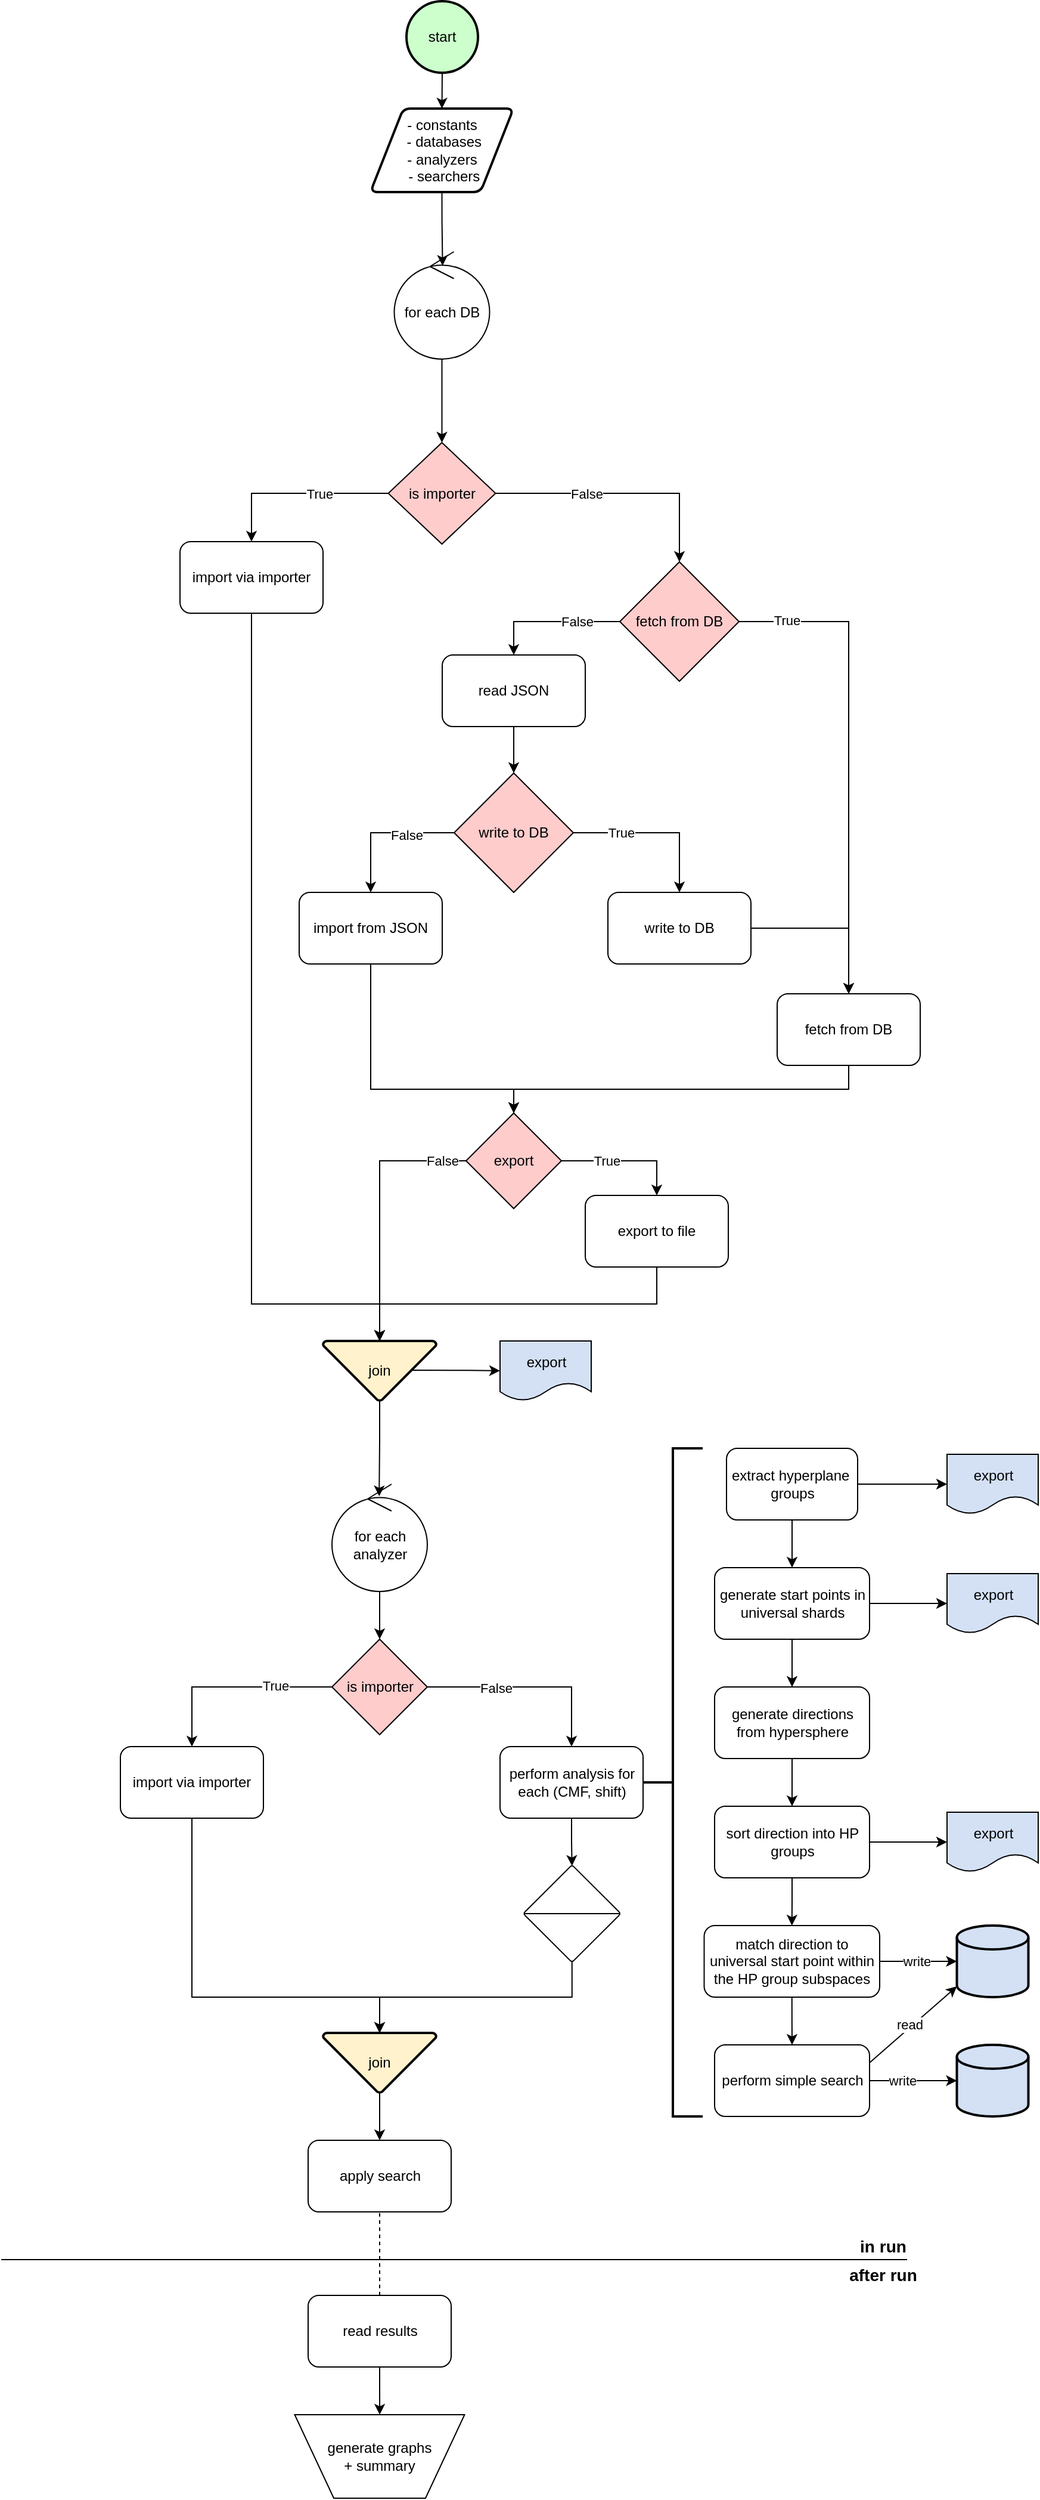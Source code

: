 <mxfile version="28.2.8">
  <diagram name="Page-1" id="MzJ_nT4LreOSaZLbP-9O">
    <mxGraphModel dx="2511" dy="1631" grid="1" gridSize="10" guides="1" tooltips="1" connect="1" arrows="1" fold="1" page="1" pageScale="1" pageWidth="850" pageHeight="1100" math="0" shadow="0">
      <root>
        <mxCell id="0" />
        <mxCell id="1" parent="0" />
        <mxCell id="xtXBXruxO_-biEpYpfWu-31" style="edgeStyle=orthogonalEdgeStyle;rounded=0;orthogonalLoop=1;jettySize=auto;html=1;exitX=0;exitY=0.5;exitDx=0;exitDy=0;exitPerimeter=0;entryX=0.5;entryY=0;entryDx=0;entryDy=0;" edge="1" parent="1" source="xtXBXruxO_-biEpYpfWu-22" target="xtXBXruxO_-biEpYpfWu-29">
          <mxGeometry relative="1" as="geometry" />
        </mxCell>
        <mxCell id="xtXBXruxO_-biEpYpfWu-22" value="start" style="strokeWidth=2;html=1;shape=mxgraph.flowchart.start_2;whiteSpace=wrap;direction=north;fillColor=#CCFFCC;" vertex="1" parent="1">
          <mxGeometry x="380" y="138" width="60" height="60" as="geometry" />
        </mxCell>
        <mxCell id="xtXBXruxO_-biEpYpfWu-37" style="edgeStyle=orthogonalEdgeStyle;rounded=0;orthogonalLoop=1;jettySize=auto;html=1;exitX=0;exitY=0.5;exitDx=0;exitDy=0;entryX=0.5;entryY=0;entryDx=0;entryDy=0;" edge="1" parent="1" source="xtXBXruxO_-biEpYpfWu-185" target="xtXBXruxO_-biEpYpfWu-58">
          <mxGeometry relative="1" as="geometry">
            <mxPoint x="361" y="543" as="sourcePoint" />
            <mxPoint x="250" y="678" as="targetPoint" />
          </mxGeometry>
        </mxCell>
        <mxCell id="xtXBXruxO_-biEpYpfWu-41" value="True" style="edgeLabel;html=1;align=center;verticalAlign=middle;resizable=0;points=[];" vertex="1" connectable="0" parent="xtXBXruxO_-biEpYpfWu-37">
          <mxGeometry x="-0.175" y="1" relative="1" as="geometry">
            <mxPoint x="6" y="-1" as="offset" />
          </mxGeometry>
        </mxCell>
        <mxCell id="xtXBXruxO_-biEpYpfWu-29" value="&lt;span style=&quot;&quot;&gt;- constants&lt;/span&gt;&lt;div&gt;&lt;span style=&quot;background-color: transparent; color: light-dark(rgb(0, 0, 0), rgb(255, 255, 255));&quot;&gt;&amp;nbsp;- databases&lt;/span&gt;&lt;/div&gt;&lt;div&gt;&lt;span style=&quot;background-color: transparent; color: light-dark(rgb(0, 0, 0), rgb(255, 255, 255));&quot;&gt;- analyzers&lt;/span&gt;&lt;/div&gt;&lt;div&gt;&lt;span style=&quot;background-color: transparent; color: light-dark(rgb(0, 0, 0), rgb(255, 255, 255));&quot;&gt;&amp;nbsp;- searchers&lt;/span&gt;&lt;/div&gt;" style="shape=parallelogram;html=1;strokeWidth=2;perimeter=parallelogramPerimeter;whiteSpace=wrap;rounded=1;arcSize=12;size=0.23;align=center;" vertex="1" parent="1">
          <mxGeometry x="349.75" y="228" width="120" height="70" as="geometry" />
        </mxCell>
        <mxCell id="xtXBXruxO_-biEpYpfWu-39" style="edgeStyle=orthogonalEdgeStyle;rounded=0;orthogonalLoop=1;jettySize=auto;html=1;exitX=1;exitY=0.5;exitDx=0;exitDy=0;entryX=0.5;entryY=0;entryDx=0;entryDy=0;" edge="1" parent="1" source="xtXBXruxO_-biEpYpfWu-185" target="xtXBXruxO_-biEpYpfWu-186">
          <mxGeometry relative="1" as="geometry">
            <mxPoint x="458.5" y="543" as="sourcePoint" />
            <mxPoint x="610" y="608" as="targetPoint" />
          </mxGeometry>
        </mxCell>
        <mxCell id="xtXBXruxO_-biEpYpfWu-43" value="False" style="edgeLabel;html=1;align=center;verticalAlign=middle;resizable=0;points=[];" vertex="1" connectable="0" parent="xtXBXruxO_-biEpYpfWu-39">
          <mxGeometry x="-0.504" relative="1" as="geometry">
            <mxPoint x="23" as="offset" />
          </mxGeometry>
        </mxCell>
        <mxCell id="xtXBXruxO_-biEpYpfWu-58" value="import via importer" style="rounded=1;whiteSpace=wrap;html=1;" vertex="1" parent="1">
          <mxGeometry x="190" y="591" width="120" height="60" as="geometry" />
        </mxCell>
        <mxCell id="xtXBXruxO_-biEpYpfWu-59" value="&lt;div&gt;&lt;span style=&quot;background-color: transparent; color: light-dark(rgb(0, 0, 0), rgb(255, 255, 255));&quot;&gt;read JSON&lt;/span&gt;&lt;/div&gt;" style="rounded=1;whiteSpace=wrap;html=1;" vertex="1" parent="1">
          <mxGeometry x="410" y="686" width="120" height="60" as="geometry" />
        </mxCell>
        <mxCell id="xtXBXruxO_-biEpYpfWu-191" style="edgeStyle=orthogonalEdgeStyle;rounded=0;orthogonalLoop=1;jettySize=auto;html=1;exitX=0.5;exitY=1;exitDx=0;exitDy=0;entryX=0.5;entryY=0;entryDx=0;entryDy=0;" edge="1" parent="1" source="xtXBXruxO_-biEpYpfWu-63" target="xtXBXruxO_-biEpYpfWu-83">
          <mxGeometry relative="1" as="geometry">
            <Array as="points">
              <mxPoint x="350" y="1050" />
              <mxPoint x="470" y="1050" />
            </Array>
          </mxGeometry>
        </mxCell>
        <mxCell id="xtXBXruxO_-biEpYpfWu-63" value="import from JSON" style="rounded=1;whiteSpace=wrap;html=1;" vertex="1" parent="1">
          <mxGeometry x="290" y="885" width="120" height="60" as="geometry" />
        </mxCell>
        <mxCell id="xtXBXruxO_-biEpYpfWu-66" style="edgeStyle=orthogonalEdgeStyle;rounded=0;orthogonalLoop=1;jettySize=auto;html=1;exitX=0;exitY=0.5;exitDx=0;exitDy=0;entryX=0.5;entryY=0;entryDx=0;entryDy=0;" edge="1" parent="1" source="xtXBXruxO_-biEpYpfWu-187" target="xtXBXruxO_-biEpYpfWu-63">
          <mxGeometry relative="1" as="geometry">
            <mxPoint x="420" y="835" as="sourcePoint" />
          </mxGeometry>
        </mxCell>
        <mxCell id="xtXBXruxO_-biEpYpfWu-68" value="False" style="edgeLabel;html=1;align=center;verticalAlign=middle;resizable=0;points=[];" vertex="1" connectable="0" parent="xtXBXruxO_-biEpYpfWu-66">
          <mxGeometry x="-0.322" y="2" relative="1" as="geometry">
            <mxPoint as="offset" />
          </mxGeometry>
        </mxCell>
        <mxCell id="xtXBXruxO_-biEpYpfWu-70" style="edgeStyle=orthogonalEdgeStyle;rounded=0;orthogonalLoop=1;jettySize=auto;html=1;exitX=1;exitY=0.5;exitDx=0;exitDy=0;entryX=0.5;entryY=0;entryDx=0;entryDy=0;" edge="1" parent="1" source="xtXBXruxO_-biEpYpfWu-187" target="xtXBXruxO_-biEpYpfWu-69">
          <mxGeometry relative="1" as="geometry">
            <mxPoint x="520" y="835" as="sourcePoint" />
          </mxGeometry>
        </mxCell>
        <mxCell id="xtXBXruxO_-biEpYpfWu-71" value="True" style="edgeLabel;html=1;align=center;verticalAlign=middle;resizable=0;points=[];" vertex="1" connectable="0" parent="xtXBXruxO_-biEpYpfWu-70">
          <mxGeometry x="-0.243" y="1" relative="1" as="geometry">
            <mxPoint x="-13" y="1" as="offset" />
          </mxGeometry>
        </mxCell>
        <mxCell id="xtXBXruxO_-biEpYpfWu-65" style="edgeStyle=orthogonalEdgeStyle;rounded=0;orthogonalLoop=1;jettySize=auto;html=1;exitX=0.5;exitY=1;exitDx=0;exitDy=0;entryX=0.5;entryY=0;entryDx=0;entryDy=0;" edge="1" parent="1" source="xtXBXruxO_-biEpYpfWu-59" target="xtXBXruxO_-biEpYpfWu-187">
          <mxGeometry relative="1" as="geometry">
            <mxPoint x="470" y="818" as="targetPoint" />
          </mxGeometry>
        </mxCell>
        <mxCell id="xtXBXruxO_-biEpYpfWu-82" style="edgeStyle=orthogonalEdgeStyle;rounded=0;orthogonalLoop=1;jettySize=auto;html=1;exitX=1;exitY=0.5;exitDx=0;exitDy=0;entryX=0.5;entryY=0;entryDx=0;entryDy=0;" edge="1" parent="1" source="xtXBXruxO_-biEpYpfWu-69" target="xtXBXruxO_-biEpYpfWu-76">
          <mxGeometry relative="1" as="geometry" />
        </mxCell>
        <mxCell id="xtXBXruxO_-biEpYpfWu-69" value="write to DB" style="rounded=1;whiteSpace=wrap;html=1;" vertex="1" parent="1">
          <mxGeometry x="549" y="885" width="120" height="60" as="geometry" />
        </mxCell>
        <mxCell id="xtXBXruxO_-biEpYpfWu-73" style="edgeStyle=orthogonalEdgeStyle;rounded=0;orthogonalLoop=1;jettySize=auto;html=1;exitX=0;exitY=0.5;exitDx=0;exitDy=0;entryX=0.5;entryY=0;entryDx=0;entryDy=0;" edge="1" parent="1" source="xtXBXruxO_-biEpYpfWu-186" target="xtXBXruxO_-biEpYpfWu-59">
          <mxGeometry relative="1" as="geometry">
            <mxPoint x="560" y="658" as="sourcePoint" />
          </mxGeometry>
        </mxCell>
        <mxCell id="xtXBXruxO_-biEpYpfWu-75" value="False" style="edgeLabel;html=1;align=center;verticalAlign=middle;resizable=0;points=[];" vertex="1" connectable="0" parent="xtXBXruxO_-biEpYpfWu-73">
          <mxGeometry x="-0.449" y="-3" relative="1" as="geometry">
            <mxPoint x="-4" y="3" as="offset" />
          </mxGeometry>
        </mxCell>
        <mxCell id="xtXBXruxO_-biEpYpfWu-80" style="edgeStyle=orthogonalEdgeStyle;rounded=0;orthogonalLoop=1;jettySize=auto;html=1;exitX=1;exitY=0.5;exitDx=0;exitDy=0;entryX=0.5;entryY=0;entryDx=0;entryDy=0;" edge="1" parent="1" source="xtXBXruxO_-biEpYpfWu-186" target="xtXBXruxO_-biEpYpfWu-76">
          <mxGeometry relative="1" as="geometry">
            <mxPoint x="660" y="658" as="sourcePoint" />
          </mxGeometry>
        </mxCell>
        <mxCell id="xtXBXruxO_-biEpYpfWu-189" value="True" style="edgeLabel;html=1;align=center;verticalAlign=middle;resizable=0;points=[];" vertex="1" connectable="0" parent="xtXBXruxO_-biEpYpfWu-80">
          <mxGeometry x="-0.803" y="1" relative="1" as="geometry">
            <mxPoint as="offset" />
          </mxGeometry>
        </mxCell>
        <mxCell id="xtXBXruxO_-biEpYpfWu-190" style="edgeStyle=orthogonalEdgeStyle;rounded=0;orthogonalLoop=1;jettySize=auto;html=1;exitX=0.5;exitY=1;exitDx=0;exitDy=0;entryX=0.5;entryY=0;entryDx=0;entryDy=0;" edge="1" parent="1" source="xtXBXruxO_-biEpYpfWu-76" target="xtXBXruxO_-biEpYpfWu-83">
          <mxGeometry relative="1" as="geometry" />
        </mxCell>
        <mxCell id="xtXBXruxO_-biEpYpfWu-76" value="fetch from DB" style="rounded=1;whiteSpace=wrap;html=1;" vertex="1" parent="1">
          <mxGeometry x="691" y="970" width="120" height="60" as="geometry" />
        </mxCell>
        <mxCell id="xtXBXruxO_-biEpYpfWu-92" style="edgeStyle=orthogonalEdgeStyle;rounded=0;orthogonalLoop=1;jettySize=auto;html=1;exitX=1;exitY=0.5;exitDx=0;exitDy=0;entryX=0.5;entryY=0;entryDx=0;entryDy=0;" edge="1" parent="1" source="xtXBXruxO_-biEpYpfWu-83" target="xtXBXruxO_-biEpYpfWu-91">
          <mxGeometry relative="1" as="geometry" />
        </mxCell>
        <mxCell id="xtXBXruxO_-biEpYpfWu-93" value="True" style="edgeLabel;html=1;align=center;verticalAlign=middle;resizable=0;points=[];" vertex="1" connectable="0" parent="xtXBXruxO_-biEpYpfWu-92">
          <mxGeometry x="-0.169" relative="1" as="geometry">
            <mxPoint x="-8" as="offset" />
          </mxGeometry>
        </mxCell>
        <mxCell id="xtXBXruxO_-biEpYpfWu-83" value="export" style="rhombus;whiteSpace=wrap;html=1;fillColor=#FFCCCC;" vertex="1" parent="1">
          <mxGeometry x="430" y="1070" width="80" height="80" as="geometry" />
        </mxCell>
        <mxCell id="xtXBXruxO_-biEpYpfWu-91" value="export to file" style="rounded=1;whiteSpace=wrap;html=1;" vertex="1" parent="1">
          <mxGeometry x="530" y="1139" width="120" height="60" as="geometry" />
        </mxCell>
        <mxCell id="xtXBXruxO_-biEpYpfWu-157" value="" style="edgeStyle=orthogonalEdgeStyle;rounded=0;orthogonalLoop=1;jettySize=auto;html=1;exitX=0.776;exitY=0.491;exitDx=0;exitDy=0;exitPerimeter=0;entryX=0;entryY=0.5;entryDx=0;entryDy=0;" edge="1" parent="1" source="xtXBXruxO_-biEpYpfWu-95" target="xtXBXruxO_-biEpYpfWu-160">
          <mxGeometry relative="1" as="geometry">
            <mxPoint x="458.5" y="1286.034" as="targetPoint" />
          </mxGeometry>
        </mxCell>
        <mxCell id="xtXBXruxO_-biEpYpfWu-95" value="join" style="strokeWidth=2;html=1;shape=mxgraph.flowchart.merge_or_storage;whiteSpace=wrap;fillColor=#FFF2CC;" vertex="1" parent="1">
          <mxGeometry x="310" y="1261" width="95" height="50" as="geometry" />
        </mxCell>
        <mxCell id="xtXBXruxO_-biEpYpfWu-97" style="edgeStyle=orthogonalEdgeStyle;rounded=0;orthogonalLoop=1;jettySize=auto;html=1;exitX=0;exitY=0.5;exitDx=0;exitDy=0;entryX=0.5;entryY=0;entryDx=0;entryDy=0;entryPerimeter=0;" edge="1" parent="1" source="xtXBXruxO_-biEpYpfWu-83" target="xtXBXruxO_-biEpYpfWu-95">
          <mxGeometry relative="1" as="geometry" />
        </mxCell>
        <mxCell id="xtXBXruxO_-biEpYpfWu-98" value="False" style="edgeLabel;html=1;align=center;verticalAlign=middle;resizable=0;points=[];" vertex="1" connectable="0" parent="xtXBXruxO_-biEpYpfWu-97">
          <mxGeometry x="-0.638" relative="1" as="geometry">
            <mxPoint x="20" as="offset" />
          </mxGeometry>
        </mxCell>
        <mxCell id="xtXBXruxO_-biEpYpfWu-99" style="edgeStyle=orthogonalEdgeStyle;rounded=0;orthogonalLoop=1;jettySize=auto;html=1;exitX=0.5;exitY=1;exitDx=0;exitDy=0;entryX=0.5;entryY=0;entryDx=0;entryDy=0;entryPerimeter=0;" edge="1" parent="1" source="xtXBXruxO_-biEpYpfWu-58" target="xtXBXruxO_-biEpYpfWu-95">
          <mxGeometry relative="1" as="geometry">
            <Array as="points">
              <mxPoint x="250" y="1230" />
              <mxPoint x="358" y="1230" />
            </Array>
          </mxGeometry>
        </mxCell>
        <mxCell id="xtXBXruxO_-biEpYpfWu-107" value="" style="edgeStyle=orthogonalEdgeStyle;rounded=0;orthogonalLoop=1;jettySize=auto;html=1;entryX=0.5;entryY=0;entryDx=0;entryDy=0;" edge="1" parent="1" source="xtXBXruxO_-biEpYpfWu-104" target="xtXBXruxO_-biEpYpfWu-185">
          <mxGeometry relative="1" as="geometry">
            <mxPoint x="409.769" y="498" as="targetPoint" />
          </mxGeometry>
        </mxCell>
        <mxCell id="xtXBXruxO_-biEpYpfWu-104" value="for each DB" style="ellipse;shape=umlControl;whiteSpace=wrap;html=1;" vertex="1" parent="1">
          <mxGeometry x="369.75" y="348" width="80" height="90" as="geometry" />
        </mxCell>
        <mxCell id="xtXBXruxO_-biEpYpfWu-106" style="edgeStyle=orthogonalEdgeStyle;rounded=0;orthogonalLoop=1;jettySize=auto;html=1;exitX=0.5;exitY=1;exitDx=0;exitDy=0;entryX=0.507;entryY=0.131;entryDx=0;entryDy=0;entryPerimeter=0;" edge="1" parent="1" source="xtXBXruxO_-biEpYpfWu-29" target="xtXBXruxO_-biEpYpfWu-104">
          <mxGeometry relative="1" as="geometry" />
        </mxCell>
        <mxCell id="xtXBXruxO_-biEpYpfWu-112" value="" style="edgeStyle=orthogonalEdgeStyle;rounded=0;orthogonalLoop=1;jettySize=auto;html=1;" edge="1" parent="1" source="xtXBXruxO_-biEpYpfWu-108" target="xtXBXruxO_-biEpYpfWu-111">
          <mxGeometry relative="1" as="geometry" />
        </mxCell>
        <mxCell id="xtXBXruxO_-biEpYpfWu-108" value="for each analyzer" style="ellipse;shape=umlControl;whiteSpace=wrap;html=1;" vertex="1" parent="1">
          <mxGeometry x="317.5" y="1381" width="80" height="90" as="geometry" />
        </mxCell>
        <mxCell id="xtXBXruxO_-biEpYpfWu-109" style="edgeStyle=orthogonalEdgeStyle;rounded=0;orthogonalLoop=1;jettySize=auto;html=1;exitX=0.5;exitY=1;exitDx=0;exitDy=0;exitPerimeter=0;entryX=0.495;entryY=0.113;entryDx=0;entryDy=0;entryPerimeter=0;" edge="1" parent="1" source="xtXBXruxO_-biEpYpfWu-95" target="xtXBXruxO_-biEpYpfWu-108">
          <mxGeometry relative="1" as="geometry" />
        </mxCell>
        <mxCell id="xtXBXruxO_-biEpYpfWu-110" value="import via importer" style="rounded=1;whiteSpace=wrap;html=1;" vertex="1" parent="1">
          <mxGeometry x="140" y="1601" width="120" height="60" as="geometry" />
        </mxCell>
        <mxCell id="xtXBXruxO_-biEpYpfWu-113" style="edgeStyle=orthogonalEdgeStyle;rounded=0;orthogonalLoop=1;jettySize=auto;html=1;exitX=0;exitY=0.5;exitDx=0;exitDy=0;entryX=0.5;entryY=0;entryDx=0;entryDy=0;" edge="1" parent="1" source="xtXBXruxO_-biEpYpfWu-111" target="xtXBXruxO_-biEpYpfWu-110">
          <mxGeometry relative="1" as="geometry" />
        </mxCell>
        <mxCell id="xtXBXruxO_-biEpYpfWu-119" value="True" style="edgeLabel;html=1;align=center;verticalAlign=middle;resizable=0;points=[];" vertex="1" connectable="0" parent="xtXBXruxO_-biEpYpfWu-113">
          <mxGeometry x="-0.424" y="-1" relative="1" as="geometry">
            <mxPoint as="offset" />
          </mxGeometry>
        </mxCell>
        <mxCell id="xtXBXruxO_-biEpYpfWu-115" style="edgeStyle=orthogonalEdgeStyle;rounded=0;orthogonalLoop=1;jettySize=auto;html=1;exitX=1;exitY=0.5;exitDx=0;exitDy=0;entryX=0.5;entryY=0;entryDx=0;entryDy=0;" edge="1" parent="1" source="xtXBXruxO_-biEpYpfWu-111" target="xtXBXruxO_-biEpYpfWu-114">
          <mxGeometry relative="1" as="geometry" />
        </mxCell>
        <mxCell id="xtXBXruxO_-biEpYpfWu-120" value="False" style="edgeLabel;html=1;align=center;verticalAlign=middle;resizable=0;points=[];" vertex="1" connectable="0" parent="xtXBXruxO_-biEpYpfWu-115">
          <mxGeometry x="-0.325" y="-1" relative="1" as="geometry">
            <mxPoint as="offset" />
          </mxGeometry>
        </mxCell>
        <mxCell id="xtXBXruxO_-biEpYpfWu-111" value="is importer" style="rhombus;whiteSpace=wrap;html=1;fillColor=#FFCCCC;" vertex="1" parent="1">
          <mxGeometry x="317.5" y="1511" width="80" height="80" as="geometry" />
        </mxCell>
        <mxCell id="xtXBXruxO_-biEpYpfWu-114" value="perform analysis for each (CMF, shift)" style="rounded=1;whiteSpace=wrap;html=1;" vertex="1" parent="1">
          <mxGeometry x="458.5" y="1601" width="120" height="60" as="geometry" />
        </mxCell>
        <mxCell id="xtXBXruxO_-biEpYpfWu-116" value="" style="verticalLabelPosition=bottom;verticalAlign=top;html=1;shape=mxgraph.flowchart.sort;" vertex="1" parent="1">
          <mxGeometry x="478.75" y="1701" width="80.25" height="80" as="geometry" />
        </mxCell>
        <mxCell id="xtXBXruxO_-biEpYpfWu-117" style="edgeStyle=orthogonalEdgeStyle;rounded=0;orthogonalLoop=1;jettySize=auto;html=1;exitX=0.5;exitY=1;exitDx=0;exitDy=0;entryX=0.5;entryY=0;entryDx=0;entryDy=0;entryPerimeter=0;" edge="1" parent="1" source="xtXBXruxO_-biEpYpfWu-114" target="xtXBXruxO_-biEpYpfWu-116">
          <mxGeometry relative="1" as="geometry" />
        </mxCell>
        <mxCell id="xtXBXruxO_-biEpYpfWu-138" style="edgeStyle=orthogonalEdgeStyle;rounded=0;orthogonalLoop=1;jettySize=auto;html=1;exitX=0.5;exitY=1;exitDx=0;exitDy=0;exitPerimeter=0;entryX=0.5;entryY=0;entryDx=0;entryDy=0;" edge="1" parent="1" source="xtXBXruxO_-biEpYpfWu-121" target="xtXBXruxO_-biEpYpfWu-137">
          <mxGeometry relative="1" as="geometry" />
        </mxCell>
        <mxCell id="xtXBXruxO_-biEpYpfWu-121" value="join" style="strokeWidth=2;html=1;shape=mxgraph.flowchart.merge_or_storage;whiteSpace=wrap;fillColor=#FFF2CC;" vertex="1" parent="1">
          <mxGeometry x="310" y="1841" width="95" height="50" as="geometry" />
        </mxCell>
        <mxCell id="xtXBXruxO_-biEpYpfWu-122" style="edgeStyle=orthogonalEdgeStyle;rounded=0;orthogonalLoop=1;jettySize=auto;html=1;exitX=0.5;exitY=1;exitDx=0;exitDy=0;entryX=0.5;entryY=0;entryDx=0;entryDy=0;entryPerimeter=0;" edge="1" parent="1" source="xtXBXruxO_-biEpYpfWu-110" target="xtXBXruxO_-biEpYpfWu-121">
          <mxGeometry relative="1" as="geometry">
            <Array as="points">
              <mxPoint x="200" y="1811" />
              <mxPoint x="358" y="1811" />
            </Array>
          </mxGeometry>
        </mxCell>
        <mxCell id="xtXBXruxO_-biEpYpfWu-123" style="edgeStyle=orthogonalEdgeStyle;rounded=0;orthogonalLoop=1;jettySize=auto;html=1;exitX=0.5;exitY=1;exitDx=0;exitDy=0;exitPerimeter=0;entryX=0.5;entryY=0;entryDx=0;entryDy=0;entryPerimeter=0;" edge="1" parent="1" source="xtXBXruxO_-biEpYpfWu-116" target="xtXBXruxO_-biEpYpfWu-121">
          <mxGeometry relative="1" as="geometry" />
        </mxCell>
        <mxCell id="xtXBXruxO_-biEpYpfWu-124" value="" style="strokeWidth=2;html=1;shape=mxgraph.flowchart.annotation_2;align=left;labelPosition=right;pointerEvents=1;" vertex="1" parent="1">
          <mxGeometry x="578.5" y="1351" width="50" height="560" as="geometry" />
        </mxCell>
        <mxCell id="xtXBXruxO_-biEpYpfWu-128" style="edgeStyle=orthogonalEdgeStyle;rounded=0;orthogonalLoop=1;jettySize=auto;html=1;exitX=0.5;exitY=1;exitDx=0;exitDy=0;entryX=0.5;entryY=0;entryDx=0;entryDy=0;" edge="1" parent="1" source="xtXBXruxO_-biEpYpfWu-126" target="xtXBXruxO_-biEpYpfWu-127">
          <mxGeometry relative="1" as="geometry" />
        </mxCell>
        <mxCell id="xtXBXruxO_-biEpYpfWu-159" value="" style="edgeStyle=orthogonalEdgeStyle;rounded=0;orthogonalLoop=1;jettySize=auto;html=1;" edge="1" parent="1" source="xtXBXruxO_-biEpYpfWu-126" target="xtXBXruxO_-biEpYpfWu-158">
          <mxGeometry relative="1" as="geometry" />
        </mxCell>
        <mxCell id="xtXBXruxO_-biEpYpfWu-126" value="extract hyperplane&amp;nbsp; groups" style="rounded=1;whiteSpace=wrap;html=1;" vertex="1" parent="1">
          <mxGeometry x="648.5" y="1351" width="110" height="60" as="geometry" />
        </mxCell>
        <mxCell id="xtXBXruxO_-biEpYpfWu-130" style="edgeStyle=orthogonalEdgeStyle;rounded=0;orthogonalLoop=1;jettySize=auto;html=1;exitX=0.5;exitY=1;exitDx=0;exitDy=0;entryX=0.5;entryY=0;entryDx=0;entryDy=0;" edge="1" parent="1" source="xtXBXruxO_-biEpYpfWu-127" target="xtXBXruxO_-biEpYpfWu-129">
          <mxGeometry relative="1" as="geometry" />
        </mxCell>
        <mxCell id="xtXBXruxO_-biEpYpfWu-164" value="" style="edgeStyle=orthogonalEdgeStyle;rounded=0;orthogonalLoop=1;jettySize=auto;html=1;" edge="1" parent="1" source="xtXBXruxO_-biEpYpfWu-127" target="xtXBXruxO_-biEpYpfWu-163">
          <mxGeometry relative="1" as="geometry" />
        </mxCell>
        <mxCell id="xtXBXruxO_-biEpYpfWu-127" value="generate start points in universal shards" style="rounded=1;whiteSpace=wrap;html=1;" vertex="1" parent="1">
          <mxGeometry x="638.5" y="1451" width="130" height="60" as="geometry" />
        </mxCell>
        <mxCell id="xtXBXruxO_-biEpYpfWu-132" style="edgeStyle=orthogonalEdgeStyle;rounded=0;orthogonalLoop=1;jettySize=auto;html=1;exitX=0.5;exitY=1;exitDx=0;exitDy=0;entryX=0.5;entryY=0;entryDx=0;entryDy=0;" edge="1" parent="1" source="xtXBXruxO_-biEpYpfWu-129" target="xtXBXruxO_-biEpYpfWu-131">
          <mxGeometry relative="1" as="geometry" />
        </mxCell>
        <mxCell id="xtXBXruxO_-biEpYpfWu-129" value="generate directions from hypersphere" style="rounded=1;whiteSpace=wrap;html=1;" vertex="1" parent="1">
          <mxGeometry x="638.5" y="1551" width="130" height="60" as="geometry" />
        </mxCell>
        <mxCell id="xtXBXruxO_-biEpYpfWu-134" style="edgeStyle=orthogonalEdgeStyle;rounded=0;orthogonalLoop=1;jettySize=auto;html=1;exitX=0.5;exitY=1;exitDx=0;exitDy=0;entryX=0.5;entryY=0;entryDx=0;entryDy=0;" edge="1" parent="1" source="xtXBXruxO_-biEpYpfWu-131" target="xtXBXruxO_-biEpYpfWu-133">
          <mxGeometry relative="1" as="geometry" />
        </mxCell>
        <mxCell id="xtXBXruxO_-biEpYpfWu-168" value="" style="edgeStyle=orthogonalEdgeStyle;rounded=0;orthogonalLoop=1;jettySize=auto;html=1;" edge="1" parent="1" source="xtXBXruxO_-biEpYpfWu-131" target="xtXBXruxO_-biEpYpfWu-167">
          <mxGeometry relative="1" as="geometry" />
        </mxCell>
        <mxCell id="xtXBXruxO_-biEpYpfWu-131" value="sort direction into HP groups" style="rounded=1;whiteSpace=wrap;html=1;" vertex="1" parent="1">
          <mxGeometry x="638.5" y="1651" width="130" height="60" as="geometry" />
        </mxCell>
        <mxCell id="xtXBXruxO_-biEpYpfWu-136" style="edgeStyle=orthogonalEdgeStyle;rounded=0;orthogonalLoop=1;jettySize=auto;html=1;exitX=0.5;exitY=1;exitDx=0;exitDy=0;entryX=0.5;entryY=0;entryDx=0;entryDy=0;" edge="1" parent="1" source="xtXBXruxO_-biEpYpfWu-133" target="xtXBXruxO_-biEpYpfWu-135">
          <mxGeometry relative="1" as="geometry" />
        </mxCell>
        <mxCell id="xtXBXruxO_-biEpYpfWu-171" value="" style="edgeStyle=orthogonalEdgeStyle;rounded=0;orthogonalLoop=1;jettySize=auto;html=1;" edge="1" parent="1" source="xtXBXruxO_-biEpYpfWu-133" target="xtXBXruxO_-biEpYpfWu-170">
          <mxGeometry relative="1" as="geometry" />
        </mxCell>
        <mxCell id="xtXBXruxO_-biEpYpfWu-172" value="write" style="edgeLabel;html=1;align=center;verticalAlign=middle;resizable=0;points=[];" vertex="1" connectable="0" parent="xtXBXruxO_-biEpYpfWu-171">
          <mxGeometry x="0.051" relative="1" as="geometry">
            <mxPoint x="-3" as="offset" />
          </mxGeometry>
        </mxCell>
        <mxCell id="xtXBXruxO_-biEpYpfWu-133" value="match direction to universal start point within the HP group subspaces" style="rounded=1;whiteSpace=wrap;html=1;" vertex="1" parent="1">
          <mxGeometry x="629.75" y="1751" width="147.25" height="60" as="geometry" />
        </mxCell>
        <mxCell id="xtXBXruxO_-biEpYpfWu-153" value="" style="edgeStyle=orthogonalEdgeStyle;rounded=0;orthogonalLoop=1;jettySize=auto;html=1;" edge="1" parent="1" source="xtXBXruxO_-biEpYpfWu-135" target="xtXBXruxO_-biEpYpfWu-152">
          <mxGeometry relative="1" as="geometry" />
        </mxCell>
        <mxCell id="xtXBXruxO_-biEpYpfWu-155" value="write" style="edgeLabel;html=1;align=center;verticalAlign=middle;resizable=0;points=[];" vertex="1" connectable="0" parent="xtXBXruxO_-biEpYpfWu-153">
          <mxGeometry x="0.171" y="-1" relative="1" as="geometry">
            <mxPoint x="-16" y="-1" as="offset" />
          </mxGeometry>
        </mxCell>
        <mxCell id="xtXBXruxO_-biEpYpfWu-135" value="perform simple search" style="rounded=1;whiteSpace=wrap;html=1;" vertex="1" parent="1">
          <mxGeometry x="638.5" y="1851" width="130" height="60" as="geometry" />
        </mxCell>
        <mxCell id="xtXBXruxO_-biEpYpfWu-137" value="apply search" style="rounded=1;whiteSpace=wrap;html=1;" vertex="1" parent="1">
          <mxGeometry x="297.5" y="1931" width="120" height="60" as="geometry" />
        </mxCell>
        <mxCell id="xtXBXruxO_-biEpYpfWu-139" value="" style="endArrow=none;html=1;rounded=0;" edge="1" parent="1">
          <mxGeometry width="50" height="50" relative="1" as="geometry">
            <mxPoint x="40" y="2031" as="sourcePoint" />
            <mxPoint x="800" y="2031" as="targetPoint" />
          </mxGeometry>
        </mxCell>
        <mxCell id="xtXBXruxO_-biEpYpfWu-182" value="" style="edgeStyle=orthogonalEdgeStyle;rounded=0;orthogonalLoop=1;jettySize=auto;html=1;" edge="1" parent="1" source="xtXBXruxO_-biEpYpfWu-140" target="xtXBXruxO_-biEpYpfWu-180">
          <mxGeometry relative="1" as="geometry" />
        </mxCell>
        <mxCell id="xtXBXruxO_-biEpYpfWu-140" value="read results" style="rounded=1;whiteSpace=wrap;html=1;" vertex="1" parent="1">
          <mxGeometry x="297.5" y="2061" width="120" height="60" as="geometry" />
        </mxCell>
        <mxCell id="xtXBXruxO_-biEpYpfWu-150" value="" style="endArrow=none;dashed=1;html=1;rounded=0;entryX=0.5;entryY=1;entryDx=0;entryDy=0;exitX=0.5;exitY=0;exitDx=0;exitDy=0;" edge="1" parent="1" source="xtXBXruxO_-biEpYpfWu-140" target="xtXBXruxO_-biEpYpfWu-137">
          <mxGeometry width="50" height="50" relative="1" as="geometry">
            <mxPoint x="355" y="2061" as="sourcePoint" />
            <mxPoint x="405" y="2011" as="targetPoint" />
          </mxGeometry>
        </mxCell>
        <mxCell id="xtXBXruxO_-biEpYpfWu-152" value="" style="strokeWidth=2;html=1;shape=mxgraph.flowchart.database;whiteSpace=wrap;fillColor=#D4E1F5;" vertex="1" parent="1">
          <mxGeometry x="841.75" y="1851" width="60" height="60" as="geometry" />
        </mxCell>
        <mxCell id="xtXBXruxO_-biEpYpfWu-158" value="export" style="shape=document;whiteSpace=wrap;html=1;boundedLbl=1;rounded=1;fillColor=#D4E1F5;" vertex="1" parent="1">
          <mxGeometry x="833.5" y="1356" width="76.5" height="50" as="geometry" />
        </mxCell>
        <mxCell id="xtXBXruxO_-biEpYpfWu-160" value="export" style="shape=document;whiteSpace=wrap;html=1;boundedLbl=1;rounded=1;fillColor=#D4E1F5;" vertex="1" parent="1">
          <mxGeometry x="458.5" y="1261" width="76.5" height="50" as="geometry" />
        </mxCell>
        <mxCell id="xtXBXruxO_-biEpYpfWu-163" value="export" style="shape=document;whiteSpace=wrap;html=1;boundedLbl=1;rounded=1;fillColor=#D4E1F5;" vertex="1" parent="1">
          <mxGeometry x="833.5" y="1456" width="76.5" height="50" as="geometry" />
        </mxCell>
        <mxCell id="xtXBXruxO_-biEpYpfWu-167" value="export" style="shape=document;whiteSpace=wrap;html=1;boundedLbl=1;rounded=1;fillColor=#D4E1F5;" vertex="1" parent="1">
          <mxGeometry x="833.5" y="1656" width="76.5" height="50" as="geometry" />
        </mxCell>
        <mxCell id="xtXBXruxO_-biEpYpfWu-170" value="" style="strokeWidth=2;html=1;shape=mxgraph.flowchart.database;whiteSpace=wrap;fillColor=#D4E1F5;" vertex="1" parent="1">
          <mxGeometry x="841.753" y="1751" width="60" height="60" as="geometry" />
        </mxCell>
        <mxCell id="xtXBXruxO_-biEpYpfWu-175" style="rounded=0;orthogonalLoop=1;jettySize=auto;html=1;exitX=1;exitY=0.25;exitDx=0;exitDy=0;entryX=0;entryY=0.85;entryDx=0;entryDy=0;entryPerimeter=0;" edge="1" parent="1" source="xtXBXruxO_-biEpYpfWu-135" target="xtXBXruxO_-biEpYpfWu-170">
          <mxGeometry relative="1" as="geometry" />
        </mxCell>
        <mxCell id="xtXBXruxO_-biEpYpfWu-176" value="read" style="edgeLabel;html=1;align=center;verticalAlign=middle;resizable=0;points=[];" vertex="1" connectable="0" parent="xtXBXruxO_-biEpYpfWu-175">
          <mxGeometry x="-0.05" y="2" relative="1" as="geometry">
            <mxPoint as="offset" />
          </mxGeometry>
        </mxCell>
        <mxCell id="xtXBXruxO_-biEpYpfWu-178" value="&lt;b&gt;&lt;font style=&quot;font-size: 14px;&quot;&gt;in run&lt;/font&gt;&lt;/b&gt;" style="text;html=1;whiteSpace=wrap;strokeColor=none;fillColor=none;align=center;verticalAlign=middle;rounded=0;" vertex="1" parent="1">
          <mxGeometry x="750" y="2005" width="60" height="30" as="geometry" />
        </mxCell>
        <mxCell id="xtXBXruxO_-biEpYpfWu-179" value="&lt;font style=&quot;font-size: 14px;&quot;&gt;&lt;b&gt;after run&lt;/b&gt;&lt;/font&gt;" style="text;html=1;whiteSpace=wrap;strokeColor=none;fillColor=none;align=center;verticalAlign=middle;rounded=0;" vertex="1" parent="1">
          <mxGeometry x="750" y="2029" width="60" height="30" as="geometry" />
        </mxCell>
        <mxCell id="xtXBXruxO_-biEpYpfWu-180" value="generate graphs +&amp;nbsp;&lt;span style=&quot;background-color: transparent; color: light-dark(rgb(0, 0, 0), rgb(255, 255, 255));&quot;&gt;summary&lt;/span&gt;" style="verticalLabelPosition=middle;verticalAlign=middle;html=1;shape=trapezoid;perimeter=trapezoidPerimeter;whiteSpace=wrap;size=0.23;arcSize=10;flipV=1;labelPosition=center;align=center;" vertex="1" parent="1">
          <mxGeometry x="286.25" y="2161" width="142.5" height="70" as="geometry" />
        </mxCell>
        <mxCell id="xtXBXruxO_-biEpYpfWu-185" value="is importer" style="rhombus;whiteSpace=wrap;html=1;fillColor=#FFCCCC;" vertex="1" parent="1">
          <mxGeometry x="364.75" y="508" width="90" height="85" as="geometry" />
        </mxCell>
        <mxCell id="xtXBXruxO_-biEpYpfWu-186" value="fetch from DB" style="rhombus;whiteSpace=wrap;html=1;fillColor=#FFCCCC;" vertex="1" parent="1">
          <mxGeometry x="559" y="608" width="100" height="100" as="geometry" />
        </mxCell>
        <mxCell id="xtXBXruxO_-biEpYpfWu-187" value="write to DB" style="rhombus;whiteSpace=wrap;html=1;fillColor=#FFCCCC;" vertex="1" parent="1">
          <mxGeometry x="420" y="785" width="100" height="100" as="geometry" />
        </mxCell>
        <mxCell id="xtXBXruxO_-biEpYpfWu-193" style="edgeStyle=orthogonalEdgeStyle;rounded=0;orthogonalLoop=1;jettySize=auto;html=1;exitX=0.5;exitY=1;exitDx=0;exitDy=0;entryX=0.5;entryY=0;entryDx=0;entryDy=0;entryPerimeter=0;" edge="1" parent="1" source="xtXBXruxO_-biEpYpfWu-91" target="xtXBXruxO_-biEpYpfWu-95">
          <mxGeometry relative="1" as="geometry" />
        </mxCell>
      </root>
    </mxGraphModel>
  </diagram>
</mxfile>
